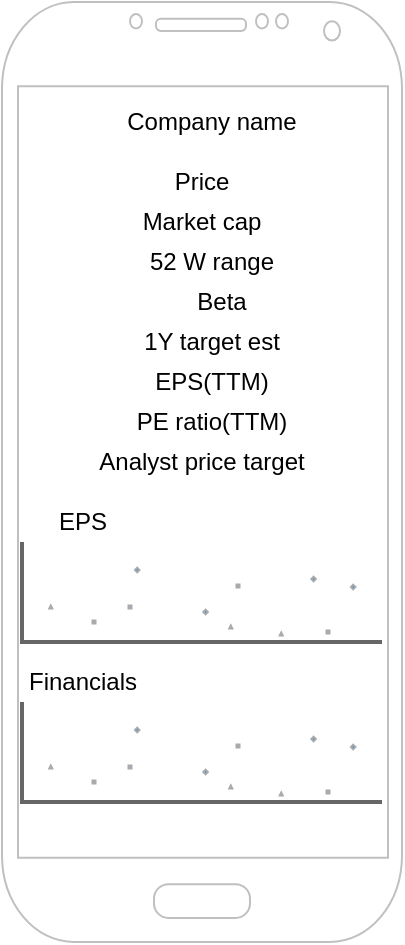<mxfile version="14.8.1" type="device"><diagram id="pMLkwcYgw9TKUqjA2pCy" name="Page-1"><mxGraphModel dx="317" dy="519" grid="1" gridSize="10" guides="1" tooltips="1" connect="1" arrows="1" fold="1" page="1" pageScale="1" pageWidth="850" pageHeight="1100" math="0" shadow="0"><root><mxCell id="0"/><mxCell id="1" parent="0"/><mxCell id="aLVr4K0obYz4_NDBzUmL-1" value="" style="verticalLabelPosition=bottom;verticalAlign=top;html=1;shadow=0;dashed=0;strokeWidth=1;shape=mxgraph.android.phone2;strokeColor=#c0c0c0;" vertex="1" parent="1"><mxGeometry x="100" y="110" width="200" height="470" as="geometry"/></mxCell><mxCell id="aLVr4K0obYz4_NDBzUmL-5" value="" style="verticalLabelPosition=bottom;shadow=0;dashed=0;align=center;html=1;verticalAlign=top;strokeWidth=1;shape=mxgraph.mockup.graphics.plotChart;strokeColor=none;strokeColor2=#aaaaaa;strokeColor3=#666666;fillColor2=#99aaff,#0022ff,#008cff;" vertex="1" parent="1"><mxGeometry x="110" y="380" width="180" height="50" as="geometry"/></mxCell><mxCell id="aLVr4K0obYz4_NDBzUmL-6" value="Company name" style="text;html=1;strokeColor=none;fillColor=none;align=center;verticalAlign=middle;whiteSpace=wrap;rounded=0;" vertex="1" parent="1"><mxGeometry x="160" y="160" width="90" height="20" as="geometry"/></mxCell><mxCell id="aLVr4K0obYz4_NDBzUmL-7" value="Price" style="text;html=1;strokeColor=none;fillColor=none;align=center;verticalAlign=middle;whiteSpace=wrap;rounded=0;" vertex="1" parent="1"><mxGeometry x="110" y="190" width="180" height="20" as="geometry"/></mxCell><mxCell id="aLVr4K0obYz4_NDBzUmL-9" value="Market cap" style="text;html=1;strokeColor=none;fillColor=none;align=center;verticalAlign=middle;whiteSpace=wrap;rounded=0;" vertex="1" parent="1"><mxGeometry x="110" y="210" width="180" height="20" as="geometry"/></mxCell><mxCell id="aLVr4K0obYz4_NDBzUmL-10" value="52 W range" style="text;html=1;strokeColor=none;fillColor=none;align=center;verticalAlign=middle;whiteSpace=wrap;rounded=0;" vertex="1" parent="1"><mxGeometry x="115" y="230" width="180" height="20" as="geometry"/></mxCell><mxCell id="aLVr4K0obYz4_NDBzUmL-11" value="Beta" style="text;html=1;strokeColor=none;fillColor=none;align=center;verticalAlign=middle;whiteSpace=wrap;rounded=0;" vertex="1" parent="1"><mxGeometry x="120" y="250" width="180" height="20" as="geometry"/></mxCell><mxCell id="aLVr4K0obYz4_NDBzUmL-12" value="1Y target est" style="text;html=1;strokeColor=none;fillColor=none;align=center;verticalAlign=middle;whiteSpace=wrap;rounded=0;" vertex="1" parent="1"><mxGeometry x="115" y="270" width="180" height="20" as="geometry"/></mxCell><mxCell id="aLVr4K0obYz4_NDBzUmL-13" value="EPS(TTM)" style="text;html=1;strokeColor=none;fillColor=none;align=center;verticalAlign=middle;whiteSpace=wrap;rounded=0;" vertex="1" parent="1"><mxGeometry x="115" y="290" width="180" height="20" as="geometry"/></mxCell><mxCell id="aLVr4K0obYz4_NDBzUmL-14" value="PE ratio(TTM)" style="text;html=1;strokeColor=none;fillColor=none;align=center;verticalAlign=middle;whiteSpace=wrap;rounded=0;" vertex="1" parent="1"><mxGeometry x="115" y="310" width="180" height="20" as="geometry"/></mxCell><mxCell id="aLVr4K0obYz4_NDBzUmL-15" value="Analyst price target" style="text;html=1;strokeColor=none;fillColor=none;align=center;verticalAlign=middle;whiteSpace=wrap;rounded=0;" vertex="1" parent="1"><mxGeometry x="110" y="330" width="180" height="20" as="geometry"/></mxCell><mxCell id="aLVr4K0obYz4_NDBzUmL-16" value="EPS" style="text;html=1;align=center;verticalAlign=middle;resizable=0;points=[];autosize=1;strokeColor=none;" vertex="1" parent="1"><mxGeometry x="120" y="360" width="40" height="20" as="geometry"/></mxCell><mxCell id="aLVr4K0obYz4_NDBzUmL-17" value="" style="verticalLabelPosition=bottom;shadow=0;dashed=0;align=center;html=1;verticalAlign=top;strokeWidth=1;shape=mxgraph.mockup.graphics.plotChart;strokeColor=none;strokeColor2=#aaaaaa;strokeColor3=#666666;fillColor2=#99aaff,#0022ff,#008cff;" vertex="1" parent="1"><mxGeometry x="110" y="460" width="180" height="50" as="geometry"/></mxCell><mxCell id="aLVr4K0obYz4_NDBzUmL-18" value="Financials" style="text;html=1;align=center;verticalAlign=middle;resizable=0;points=[];autosize=1;strokeColor=none;" vertex="1" parent="1"><mxGeometry x="105" y="440" width="70" height="20" as="geometry"/></mxCell></root></mxGraphModel></diagram></mxfile>